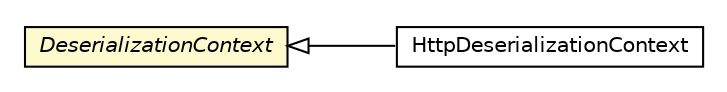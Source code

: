 #!/usr/local/bin/dot
#
# Class diagram 
# Generated by UMLGraph version R5_6-24-gf6e263 (http://www.umlgraph.org/)
#

digraph G {
	edge [fontname="Helvetica",fontsize=10,labelfontname="Helvetica",labelfontsize=10];
	node [fontname="Helvetica",fontsize=10,shape=plaintext];
	nodesep=0.25;
	ranksep=0.5;
	rankdir=LR;
	// org.turbogwt.net.http.client.serialization.HttpDeserializationContext
	c1169 [label=<<table title="org.turbogwt.net.http.client.serialization.HttpDeserializationContext" border="0" cellborder="1" cellspacing="0" cellpadding="2" port="p" href="../../http/client/serialization/HttpDeserializationContext.html">
		<tr><td><table border="0" cellspacing="0" cellpadding="1">
<tr><td align="center" balign="center"> HttpDeserializationContext </td></tr>
		</table></td></tr>
		</table>>, URL="../../http/client/serialization/HttpDeserializationContext.html", fontname="Helvetica", fontcolor="black", fontsize=10.0];
	// org.turbogwt.net.serialization.client.DeserializationContext
	c1189 [label=<<table title="org.turbogwt.net.serialization.client.DeserializationContext" border="0" cellborder="1" cellspacing="0" cellpadding="2" port="p" bgcolor="lemonChiffon" href="./DeserializationContext.html">
		<tr><td><table border="0" cellspacing="0" cellpadding="1">
<tr><td align="center" balign="center"><font face="Helvetica-Oblique"> DeserializationContext </font></td></tr>
		</table></td></tr>
		</table>>, URL="./DeserializationContext.html", fontname="Helvetica", fontcolor="black", fontsize=10.0];
	//org.turbogwt.net.http.client.serialization.HttpDeserializationContext extends org.turbogwt.net.serialization.client.DeserializationContext
	c1189:p -> c1169:p [dir=back,arrowtail=empty];
}

